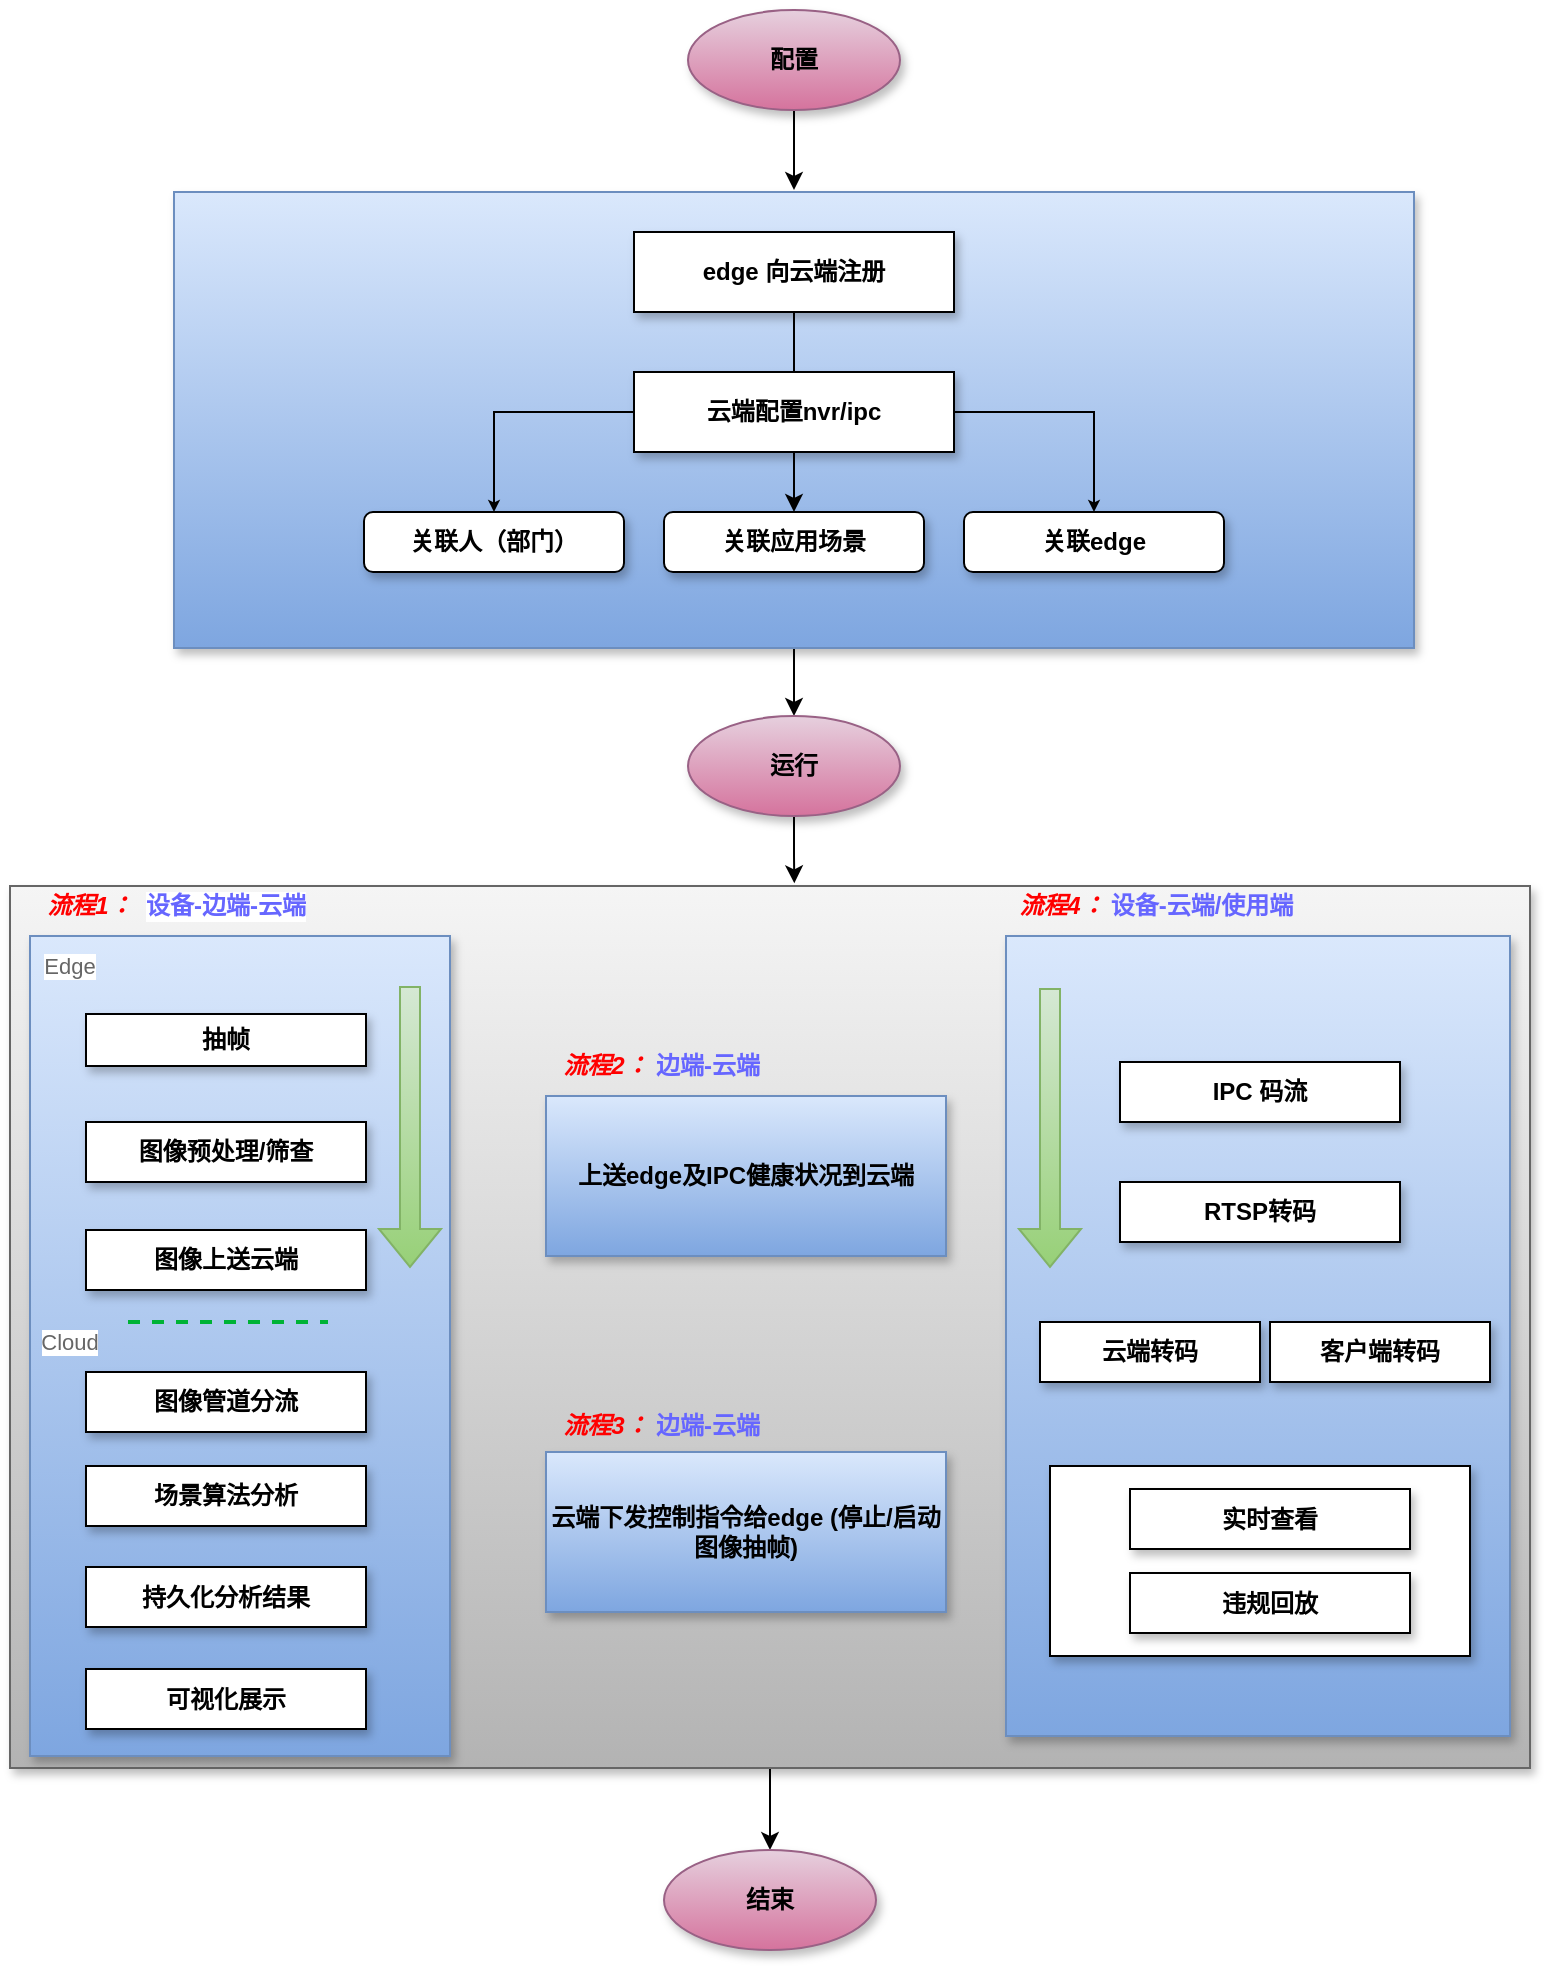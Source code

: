 <mxfile version="18.1.1" type="github">
  <diagram id="IZB6294pRTk3BL3_B75k" name="Page-1">
    <mxGraphModel dx="1038" dy="515" grid="1" gridSize="10" guides="1" tooltips="1" connect="1" arrows="1" fold="1" page="1" pageScale="1" pageWidth="827" pageHeight="1169" math="0" shadow="0">
      <root>
        <mxCell id="0" />
        <mxCell id="1" parent="0" />
        <mxCell id="mRCaWw0f3w8chl1u_VDb-66" style="edgeStyle=orthogonalEdgeStyle;rounded=0;orthogonalLoop=1;jettySize=auto;html=1;entryX=0.5;entryY=0;entryDx=0;entryDy=0;fontSize=18;fontColor=#666666;" parent="1" source="mRCaWw0f3w8chl1u_VDb-49" target="mRCaWw0f3w8chl1u_VDb-65" edge="1">
          <mxGeometry relative="1" as="geometry" />
        </mxCell>
        <mxCell id="mRCaWw0f3w8chl1u_VDb-49" value="" style="rounded=0;whiteSpace=wrap;html=1;shadow=1;fillColor=#f5f5f5;gradientColor=#b3b3b3;strokeColor=#666666;" parent="1" vertex="1">
          <mxGeometry x="32" y="478" width="760" height="441" as="geometry" />
        </mxCell>
        <mxCell id="mRCaWw0f3w8chl1u_VDb-56" style="edgeStyle=orthogonalEdgeStyle;rounded=0;orthogonalLoop=1;jettySize=auto;html=1;entryX=0.5;entryY=0;entryDx=0;entryDy=0;" parent="1" source="mRCaWw0f3w8chl1u_VDb-45" target="mRCaWw0f3w8chl1u_VDb-43" edge="1">
          <mxGeometry relative="1" as="geometry" />
        </mxCell>
        <mxCell id="mRCaWw0f3w8chl1u_VDb-45" value="" style="rounded=0;whiteSpace=wrap;html=1;shadow=1;fillColor=#dae8fc;gradientColor=#7ea6e0;strokeColor=#6c8ebf;" parent="1" vertex="1">
          <mxGeometry x="114" y="131" width="620" height="228" as="geometry" />
        </mxCell>
        <mxCell id="mRCaWw0f3w8chl1u_VDb-38" value="" style="rounded=0;whiteSpace=wrap;html=1;shadow=1;fillColor=#dae8fc;gradientColor=#7ea6e0;strokeColor=#6c8ebf;" parent="1" vertex="1">
          <mxGeometry x="530" y="503" width="252" height="400" as="geometry" />
        </mxCell>
        <mxCell id="mRCaWw0f3w8chl1u_VDb-33" value="" style="rounded=0;whiteSpace=wrap;html=1;shadow=1;fillColor=#dae8fc;gradientColor=#7ea6e0;strokeColor=#6c8ebf;" parent="1" vertex="1">
          <mxGeometry x="42" y="503" width="210" height="410" as="geometry" />
        </mxCell>
        <mxCell id="mRCaWw0f3w8chl1u_VDb-30" value="" style="rounded=0;whiteSpace=wrap;html=1;shadow=1;" parent="1" vertex="1">
          <mxGeometry x="552" y="768" width="210" height="95" as="geometry" />
        </mxCell>
        <mxCell id="mRCaWw0f3w8chl1u_VDb-46" value="" style="edgeStyle=orthogonalEdgeStyle;rounded=0;orthogonalLoop=1;jettySize=auto;html=1;" parent="1" source="mRCaWw0f3w8chl1u_VDb-1" target="mRCaWw0f3w8chl1u_VDb-4" edge="1">
          <mxGeometry relative="1" as="geometry" />
        </mxCell>
        <mxCell id="mRCaWw0f3w8chl1u_VDb-1" value="edge 向云端注册" style="rounded=0;whiteSpace=wrap;html=1;shadow=1;fontStyle=1" parent="1" vertex="1">
          <mxGeometry x="344" y="151" width="160" height="40" as="geometry" />
        </mxCell>
        <mxCell id="mRCaWw0f3w8chl1u_VDb-76" style="edgeStyle=orthogonalEdgeStyle;rounded=0;orthogonalLoop=1;jettySize=auto;html=1;fontSize=11;fontColor=#666666;startSize=7;endSize=3;" parent="1" source="mRCaWw0f3w8chl1u_VDb-2" target="mRCaWw0f3w8chl1u_VDb-3" edge="1">
          <mxGeometry relative="1" as="geometry" />
        </mxCell>
        <mxCell id="mRCaWw0f3w8chl1u_VDb-77" style="edgeStyle=orthogonalEdgeStyle;rounded=0;orthogonalLoop=1;jettySize=auto;html=1;entryX=0.5;entryY=0;entryDx=0;entryDy=0;fontSize=11;fontColor=#666666;startSize=7;endSize=3;" parent="1" source="mRCaWw0f3w8chl1u_VDb-2" target="mRCaWw0f3w8chl1u_VDb-7" edge="1">
          <mxGeometry relative="1" as="geometry" />
        </mxCell>
        <mxCell id="mRCaWw0f3w8chl1u_VDb-2" value="云端配置nvr/ipc" style="rounded=0;whiteSpace=wrap;html=1;shadow=1;fontStyle=1" parent="1" vertex="1">
          <mxGeometry x="344" y="221" width="160" height="40" as="geometry" />
        </mxCell>
        <mxCell id="mRCaWw0f3w8chl1u_VDb-3" value="关联人（部门）" style="rounded=1;whiteSpace=wrap;html=1;shadow=1;fontStyle=1" parent="1" vertex="1">
          <mxGeometry x="209" y="291" width="130" height="30" as="geometry" />
        </mxCell>
        <mxCell id="mRCaWw0f3w8chl1u_VDb-4" value="关联应用场景" style="rounded=1;whiteSpace=wrap;html=1;shadow=1;fontStyle=1" parent="1" vertex="1">
          <mxGeometry x="359" y="291" width="130" height="30" as="geometry" />
        </mxCell>
        <mxCell id="mRCaWw0f3w8chl1u_VDb-7" value="关联edge" style="rounded=1;whiteSpace=wrap;html=1;shadow=1;fontStyle=1" parent="1" vertex="1">
          <mxGeometry x="509" y="291" width="130" height="30" as="geometry" />
        </mxCell>
        <mxCell id="mRCaWw0f3w8chl1u_VDb-9" value="抽帧" style="rounded=0;whiteSpace=wrap;html=1;shadow=1;fontStyle=1" parent="1" vertex="1">
          <mxGeometry x="70" y="542" width="140" height="26" as="geometry" />
        </mxCell>
        <mxCell id="mRCaWw0f3w8chl1u_VDb-10" value="图像预处理/筛查" style="rounded=0;whiteSpace=wrap;html=1;shadow=1;fontStyle=1" parent="1" vertex="1">
          <mxGeometry x="70" y="596" width="140" height="30" as="geometry" />
        </mxCell>
        <mxCell id="mRCaWw0f3w8chl1u_VDb-11" value="图像上送云端" style="rounded=0;whiteSpace=wrap;html=1;shadow=1;fontStyle=1" parent="1" vertex="1">
          <mxGeometry x="70" y="650" width="140" height="30" as="geometry" />
        </mxCell>
        <mxCell id="mRCaWw0f3w8chl1u_VDb-12" value="图像管道分流" style="rounded=0;whiteSpace=wrap;html=1;shadow=1;fontStyle=1" parent="1" vertex="1">
          <mxGeometry x="70" y="721" width="140" height="30" as="geometry" />
        </mxCell>
        <mxCell id="mRCaWw0f3w8chl1u_VDb-13" value="场景算法分析" style="rounded=0;whiteSpace=wrap;html=1;shadow=1;fontStyle=1" parent="1" vertex="1">
          <mxGeometry x="70" y="768" width="140" height="30" as="geometry" />
        </mxCell>
        <mxCell id="mRCaWw0f3w8chl1u_VDb-14" value="持久化分析结果" style="rounded=0;whiteSpace=wrap;html=1;shadow=1;fontStyle=1" parent="1" vertex="1">
          <mxGeometry x="70" y="818.5" width="140" height="30" as="geometry" />
        </mxCell>
        <mxCell id="mRCaWw0f3w8chl1u_VDb-18" value="可视化展示" style="rounded=0;whiteSpace=wrap;html=1;shadow=1;fontStyle=1" parent="1" vertex="1">
          <mxGeometry x="70" y="869.5" width="140" height="30" as="geometry" />
        </mxCell>
        <mxCell id="mRCaWw0f3w8chl1u_VDb-20" value="IPC 码流" style="rounded=0;whiteSpace=wrap;html=1;shadow=1;fontStyle=1" parent="1" vertex="1">
          <mxGeometry x="587" y="566" width="140" height="30" as="geometry" />
        </mxCell>
        <mxCell id="mRCaWw0f3w8chl1u_VDb-21" value="RTSP转码" style="rounded=0;whiteSpace=wrap;html=1;shadow=1;fontStyle=1" parent="1" vertex="1">
          <mxGeometry x="587" y="626" width="140" height="30" as="geometry" />
        </mxCell>
        <mxCell id="mRCaWw0f3w8chl1u_VDb-23" value="客户端转码" style="rounded=0;whiteSpace=wrap;html=1;shadow=1;fontStyle=1" parent="1" vertex="1">
          <mxGeometry x="662" y="696" width="110" height="30" as="geometry" />
        </mxCell>
        <mxCell id="mRCaWw0f3w8chl1u_VDb-24" value="云端转码" style="rounded=0;whiteSpace=wrap;html=1;shadow=1;fontStyle=1" parent="1" vertex="1">
          <mxGeometry x="547" y="696" width="110" height="30" as="geometry" />
        </mxCell>
        <mxCell id="mRCaWw0f3w8chl1u_VDb-28" value="违规回放" style="rounded=0;whiteSpace=wrap;html=1;shadow=1;fontStyle=1" parent="1" vertex="1">
          <mxGeometry x="592" y="821.5" width="140" height="30" as="geometry" />
        </mxCell>
        <mxCell id="mRCaWw0f3w8chl1u_VDb-29" value="实时查看" style="rounded=0;whiteSpace=wrap;html=1;shadow=1;fontStyle=1" parent="1" vertex="1">
          <mxGeometry x="592" y="779.5" width="140" height="30" as="geometry" />
        </mxCell>
        <mxCell id="mRCaWw0f3w8chl1u_VDb-31" value="上送edge及IPC健康状况到云端" style="rounded=0;whiteSpace=wrap;html=1;shadow=1;fontStyle=1;fillColor=#dae8fc;gradientColor=#7ea6e0;strokeColor=#6c8ebf;" parent="1" vertex="1">
          <mxGeometry x="300" y="583" width="200" height="80" as="geometry" />
        </mxCell>
        <mxCell id="mRCaWw0f3w8chl1u_VDb-32" value="云端下发控制指令给edge (停止/启动图像抽帧)" style="rounded=0;whiteSpace=wrap;html=1;shadow=1;fontStyle=1;fillColor=#dae8fc;gradientColor=#7ea6e0;strokeColor=#6c8ebf;" parent="1" vertex="1">
          <mxGeometry x="300" y="761" width="200" height="80" as="geometry" />
        </mxCell>
        <mxCell id="mRCaWw0f3w8chl1u_VDb-34" value="设备-边端-云端" style="text;html=1;strokeColor=none;fillColor=none;align=center;verticalAlign=middle;whiteSpace=wrap;rounded=0;shadow=1;fontStyle=1;fontColor=#6666FF;labelBackgroundColor=default;" parent="1" vertex="1">
          <mxGeometry x="85" y="473" width="110" height="30" as="geometry" />
        </mxCell>
        <mxCell id="mRCaWw0f3w8chl1u_VDb-35" value="流程1：" style="text;html=1;strokeColor=none;fillColor=none;align=center;verticalAlign=middle;whiteSpace=wrap;rounded=0;shadow=1;fontColor=#FF0000;fontStyle=3" parent="1" vertex="1">
          <mxGeometry x="42" y="473" width="60" height="30" as="geometry" />
        </mxCell>
        <mxCell id="mRCaWw0f3w8chl1u_VDb-36" value="流程2：" style="text;html=1;strokeColor=none;fillColor=none;align=center;verticalAlign=middle;whiteSpace=wrap;rounded=0;shadow=1;fontStyle=3;fontColor=#FF0000;" parent="1" vertex="1">
          <mxGeometry x="300" y="553" width="60" height="30" as="geometry" />
        </mxCell>
        <mxCell id="mRCaWw0f3w8chl1u_VDb-37" value="流程3：" style="text;html=1;strokeColor=none;fillColor=none;align=center;verticalAlign=middle;whiteSpace=wrap;rounded=0;shadow=1;fontColor=#FF0000;fontStyle=3" parent="1" vertex="1">
          <mxGeometry x="300" y="733" width="60" height="30" as="geometry" />
        </mxCell>
        <mxCell id="mRCaWw0f3w8chl1u_VDb-39" value="边端-云端" style="text;html=1;strokeColor=none;fillColor=none;align=center;verticalAlign=middle;whiteSpace=wrap;rounded=0;shadow=1;fontColor=#6666FF;fontStyle=1" parent="1" vertex="1">
          <mxGeometry x="326" y="553" width="110" height="30" as="geometry" />
        </mxCell>
        <mxCell id="mRCaWw0f3w8chl1u_VDb-40" value="边端-云端" style="text;html=1;strokeColor=none;fillColor=none;align=center;verticalAlign=middle;whiteSpace=wrap;rounded=0;shadow=1;fontStyle=1;fontColor=#6666FF;" parent="1" vertex="1">
          <mxGeometry x="326" y="733" width="110" height="30" as="geometry" />
        </mxCell>
        <mxCell id="mRCaWw0f3w8chl1u_VDb-41" value="流程4：" style="text;html=1;strokeColor=none;fillColor=none;align=center;verticalAlign=middle;whiteSpace=wrap;rounded=0;shadow=1;fontStyle=3;fontColor=#FF0000;" parent="1" vertex="1">
          <mxGeometry x="528" y="473" width="60" height="30" as="geometry" />
        </mxCell>
        <mxCell id="mRCaWw0f3w8chl1u_VDb-42" value="设备-云端/使用端" style="text;html=1;strokeColor=none;fillColor=none;align=center;verticalAlign=middle;whiteSpace=wrap;rounded=0;shadow=1;fontStyle=1;fontColor=#6666FF;" parent="1" vertex="1">
          <mxGeometry x="573" y="473" width="110" height="30" as="geometry" />
        </mxCell>
        <mxCell id="mRCaWw0f3w8chl1u_VDb-55" style="edgeStyle=orthogonalEdgeStyle;rounded=0;orthogonalLoop=1;jettySize=auto;html=1;entryX=0.516;entryY=-0.003;entryDx=0;entryDy=0;entryPerimeter=0;" parent="1" source="mRCaWw0f3w8chl1u_VDb-43" target="mRCaWw0f3w8chl1u_VDb-49" edge="1">
          <mxGeometry relative="1" as="geometry" />
        </mxCell>
        <mxCell id="mRCaWw0f3w8chl1u_VDb-43" value="运行" style="ellipse;whiteSpace=wrap;html=1;rounded=1;shadow=1;fillColor=#e6d0de;gradientColor=#d5739d;strokeColor=#996185;fontStyle=1" parent="1" vertex="1">
          <mxGeometry x="371" y="393" width="106" height="50" as="geometry" />
        </mxCell>
        <mxCell id="mRCaWw0f3w8chl1u_VDb-61" value="" style="shape=flexArrow;endArrow=classic;html=1;rounded=0;fontSize=18;fontColor=#6666FF;fillColor=#d5e8d4;gradientColor=#97d077;strokeColor=#82b366;" parent="1" edge="1">
          <mxGeometry width="50" height="50" relative="1" as="geometry">
            <mxPoint x="232" y="528" as="sourcePoint" />
            <mxPoint x="232" y="669" as="targetPoint" />
          </mxGeometry>
        </mxCell>
        <mxCell id="mRCaWw0f3w8chl1u_VDb-62" value="" style="shape=flexArrow;endArrow=classic;html=1;rounded=0;fontSize=18;fontColor=#6666FF;fillColor=#d5e8d4;gradientColor=#97d077;strokeColor=#82b366;" parent="1" edge="1">
          <mxGeometry width="50" height="50" relative="1" as="geometry">
            <mxPoint x="552" y="529" as="sourcePoint" />
            <mxPoint x="552" y="669" as="targetPoint" />
          </mxGeometry>
        </mxCell>
        <mxCell id="mRCaWw0f3w8chl1u_VDb-64" style="edgeStyle=orthogonalEdgeStyle;rounded=0;orthogonalLoop=1;jettySize=auto;html=1;fontSize=18;fontColor=#666666;" parent="1" source="mRCaWw0f3w8chl1u_VDb-63" edge="1">
          <mxGeometry relative="1" as="geometry">
            <mxPoint x="424" y="130" as="targetPoint" />
          </mxGeometry>
        </mxCell>
        <mxCell id="mRCaWw0f3w8chl1u_VDb-63" value="配置" style="ellipse;whiteSpace=wrap;html=1;rounded=1;shadow=1;fillColor=#e6d0de;gradientColor=#d5739d;strokeColor=#996185;fontStyle=1" parent="1" vertex="1">
          <mxGeometry x="371" y="40" width="106" height="50" as="geometry" />
        </mxCell>
        <mxCell id="mRCaWw0f3w8chl1u_VDb-65" value="结束" style="ellipse;whiteSpace=wrap;html=1;rounded=1;shadow=1;fillColor=#e6d0de;gradientColor=#d5739d;strokeColor=#996185;fontStyle=1" parent="1" vertex="1">
          <mxGeometry x="359" y="960" width="106" height="50" as="geometry" />
        </mxCell>
        <mxCell id="mRCaWw0f3w8chl1u_VDb-70" value="" style="edgeStyle=none;rounded=0;html=1;entryX=0;entryY=0.5;jettySize=auto;orthogonalLoop=1;strokeColor=#00B336;strokeWidth=2;fontColor=#000000;jumpStyle=none;endArrow=none;endFill=0;startArrow=none;dashed=1;fontSize=18;endSize=3;startSize=7;" parent="1" edge="1">
          <mxGeometry width="100" relative="1" as="geometry">
            <mxPoint x="91" y="696" as="sourcePoint" />
            <mxPoint x="191" y="696" as="targetPoint" />
          </mxGeometry>
        </mxCell>
        <mxCell id="mRCaWw0f3w8chl1u_VDb-74" value="Edge" style="text;html=1;strokeColor=none;fillColor=none;align=center;verticalAlign=middle;whiteSpace=wrap;rounded=0;shadow=1;labelBackgroundColor=default;fontSize=11;fontColor=#666666;" parent="1" vertex="1">
          <mxGeometry x="32" y="503" width="60" height="30" as="geometry" />
        </mxCell>
        <mxCell id="mRCaWw0f3w8chl1u_VDb-75" value="Cloud" style="text;html=1;strokeColor=none;fillColor=none;align=center;verticalAlign=middle;whiteSpace=wrap;rounded=0;shadow=1;labelBackgroundColor=default;fontSize=11;fontColor=#666666;" parent="1" vertex="1">
          <mxGeometry x="32" y="691" width="60" height="30" as="geometry" />
        </mxCell>
      </root>
    </mxGraphModel>
  </diagram>
</mxfile>
